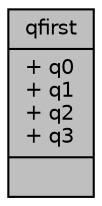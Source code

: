 digraph "qfirst"
{
 // INTERACTIVE_SVG=YES
  edge [fontname="Helvetica",fontsize="10",labelfontname="Helvetica",labelfontsize="10"];
  node [fontname="Helvetica",fontsize="10",shape=record];
  Node1 [label="{qfirst\n|+ q0\l+ q1\l+ q2\l+ q3\l|}",height=0.2,width=0.4,color="black", fillcolor="grey75", style="filled", fontcolor="black"];
}

